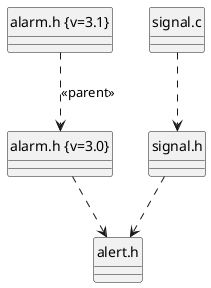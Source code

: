 @startuml
hide circle
class "signal.h" as file1
class "signal.c" as file2
class "alert.h" as file3
class "alarm.h {v=3.0}" as file4
class "alarm.h {v=3.1}" as file5

file2 ..> file1
file1 ..> file3
file4 ..> file3
file5 ..> file4:<<parent>>
@enduml